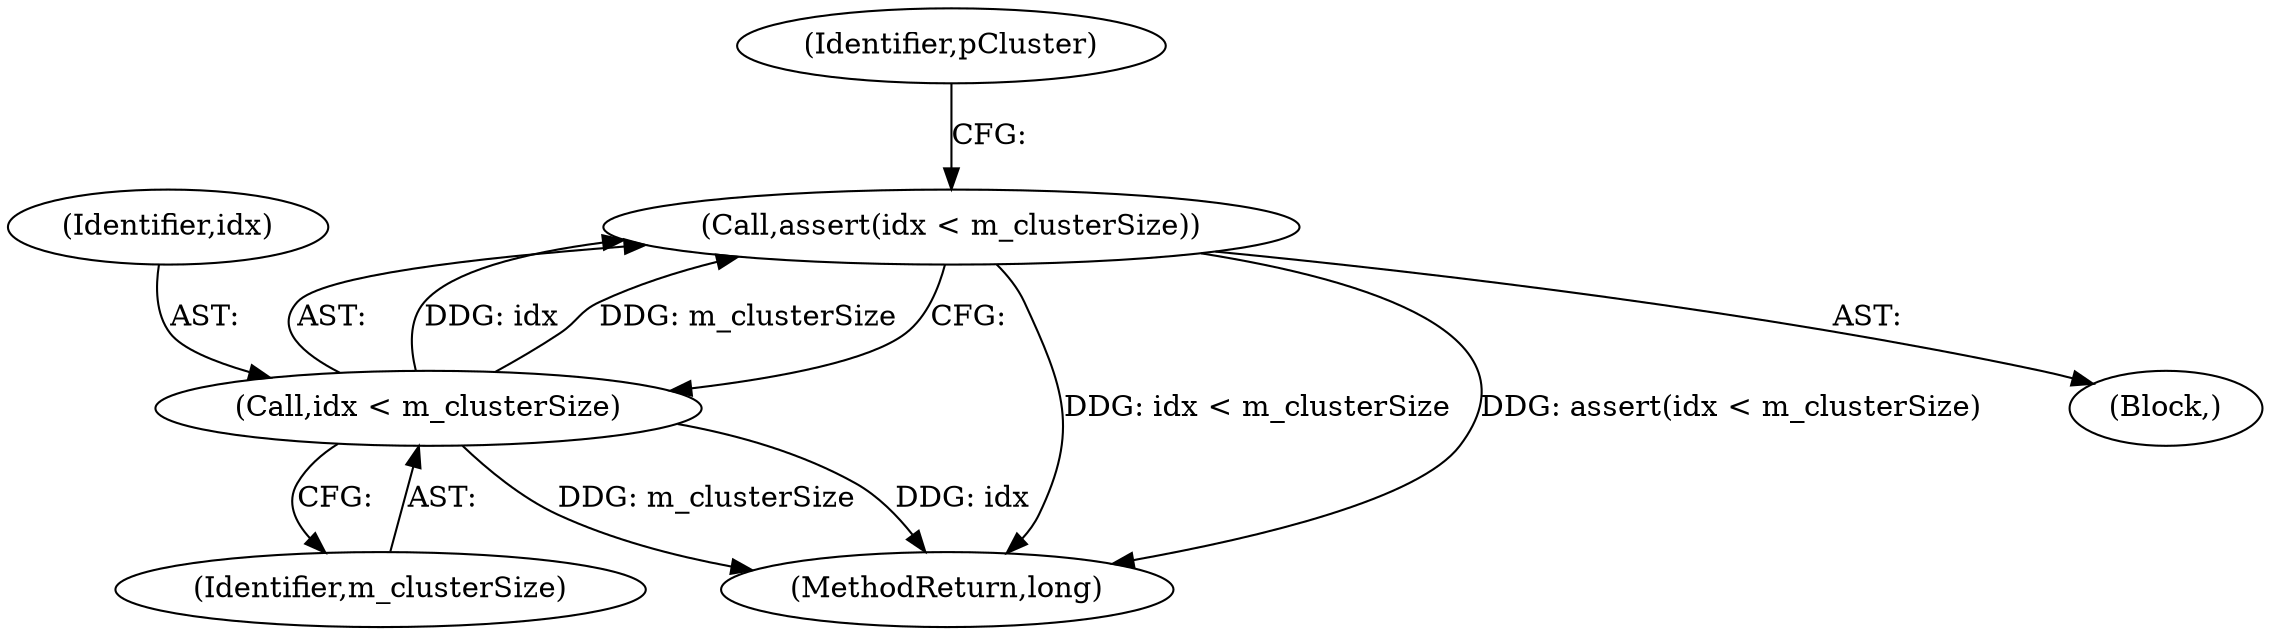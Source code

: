 digraph "0_Android_04839626ed859623901ebd3a5fd483982186b59d_26@API" {
"1000976" [label="(Call,assert(idx < m_clusterSize))"];
"1000977" [label="(Call,idx < m_clusterSize)"];
"1000977" [label="(Call,idx < m_clusterSize)"];
"1001022" [label="(MethodReturn,long)"];
"1000981" [label="(Identifier,pCluster)"];
"1000978" [label="(Identifier,idx)"];
"1000979" [label="(Identifier,m_clusterSize)"];
"1000976" [label="(Call,assert(idx < m_clusterSize))"];
"1000975" [label="(Block,)"];
"1000976" -> "1000975"  [label="AST: "];
"1000976" -> "1000977"  [label="CFG: "];
"1000977" -> "1000976"  [label="AST: "];
"1000981" -> "1000976"  [label="CFG: "];
"1000976" -> "1001022"  [label="DDG: idx < m_clusterSize"];
"1000976" -> "1001022"  [label="DDG: assert(idx < m_clusterSize)"];
"1000977" -> "1000976"  [label="DDG: idx"];
"1000977" -> "1000976"  [label="DDG: m_clusterSize"];
"1000977" -> "1000979"  [label="CFG: "];
"1000978" -> "1000977"  [label="AST: "];
"1000979" -> "1000977"  [label="AST: "];
"1000977" -> "1001022"  [label="DDG: m_clusterSize"];
"1000977" -> "1001022"  [label="DDG: idx"];
}
